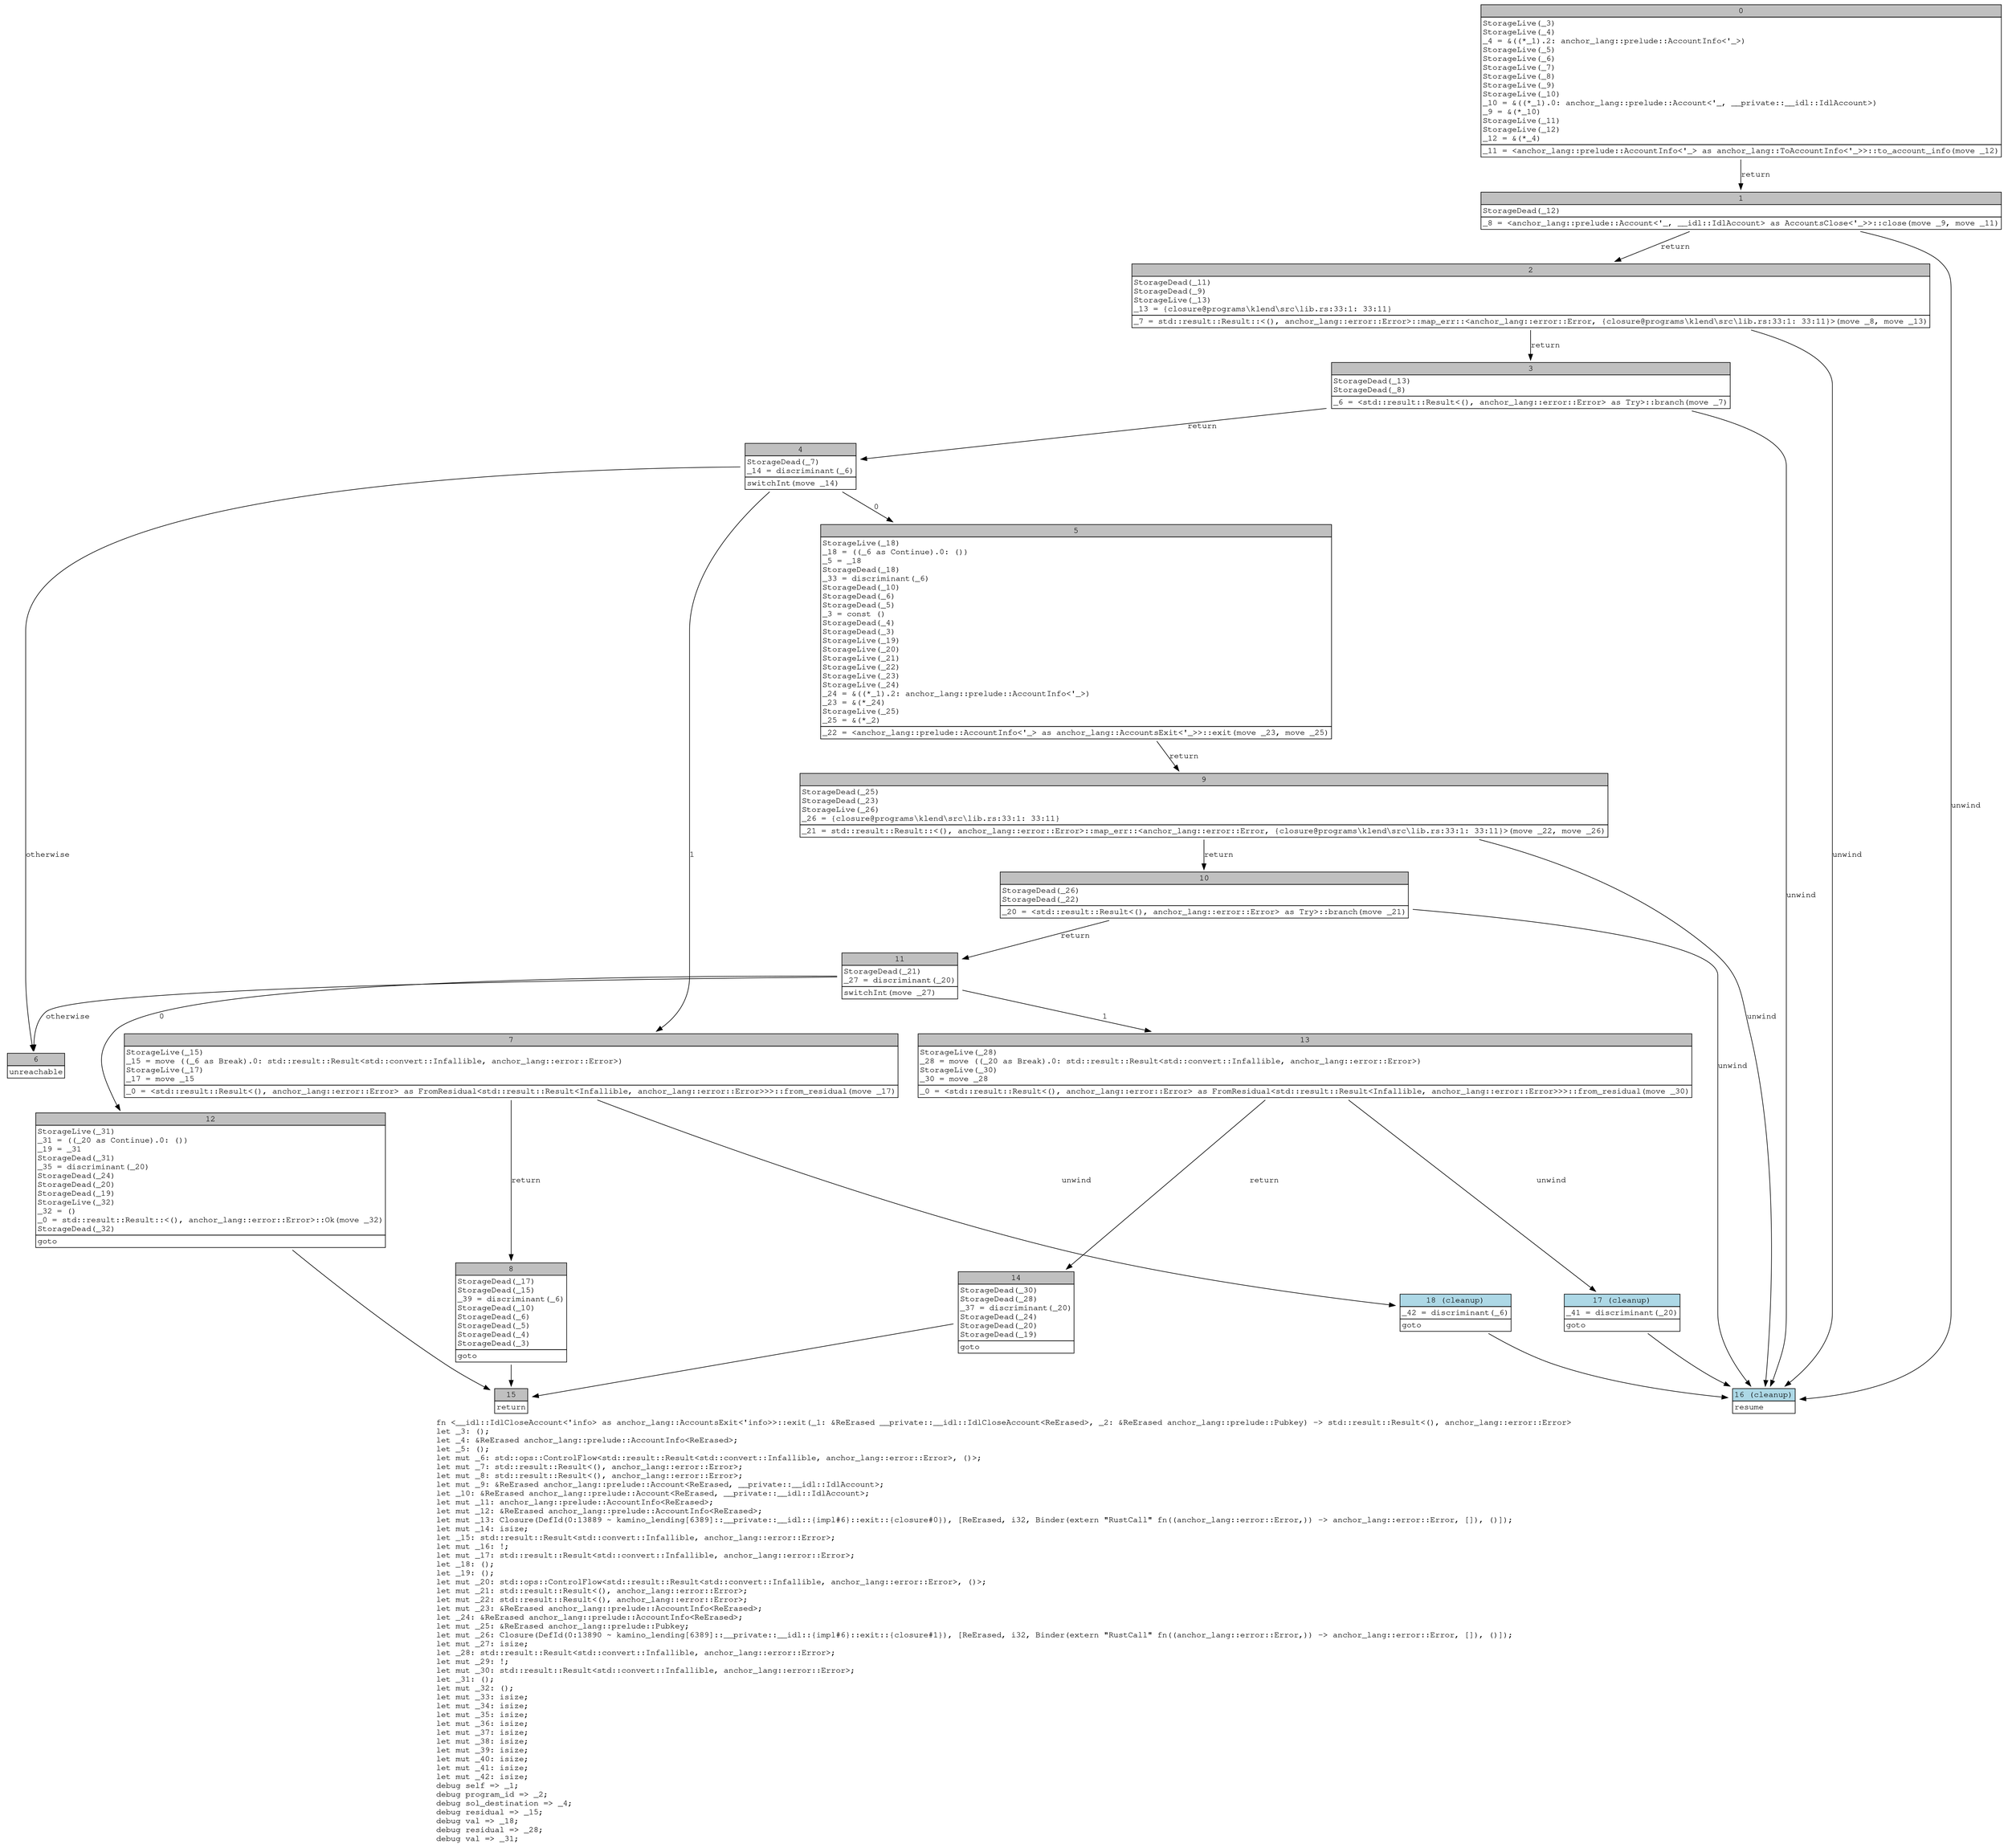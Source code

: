 digraph Mir_0_13888 {
    graph [fontname="Courier, monospace"];
    node [fontname="Courier, monospace"];
    edge [fontname="Courier, monospace"];
    label=<fn &lt;__idl::IdlCloseAccount&lt;'info&gt; as anchor_lang::AccountsExit&lt;'info&gt;&gt;::exit(_1: &amp;ReErased __private::__idl::IdlCloseAccount&lt;ReErased&gt;, _2: &amp;ReErased anchor_lang::prelude::Pubkey) -&gt; std::result::Result&lt;(), anchor_lang::error::Error&gt;<br align="left"/>let _3: ();<br align="left"/>let _4: &amp;ReErased anchor_lang::prelude::AccountInfo&lt;ReErased&gt;;<br align="left"/>let _5: ();<br align="left"/>let mut _6: std::ops::ControlFlow&lt;std::result::Result&lt;std::convert::Infallible, anchor_lang::error::Error&gt;, ()&gt;;<br align="left"/>let mut _7: std::result::Result&lt;(), anchor_lang::error::Error&gt;;<br align="left"/>let mut _8: std::result::Result&lt;(), anchor_lang::error::Error&gt;;<br align="left"/>let mut _9: &amp;ReErased anchor_lang::prelude::Account&lt;ReErased, __private::__idl::IdlAccount&gt;;<br align="left"/>let _10: &amp;ReErased anchor_lang::prelude::Account&lt;ReErased, __private::__idl::IdlAccount&gt;;<br align="left"/>let mut _11: anchor_lang::prelude::AccountInfo&lt;ReErased&gt;;<br align="left"/>let mut _12: &amp;ReErased anchor_lang::prelude::AccountInfo&lt;ReErased&gt;;<br align="left"/>let mut _13: Closure(DefId(0:13889 ~ kamino_lending[6389]::__private::__idl::{impl#6}::exit::{closure#0}), [ReErased, i32, Binder(extern &quot;RustCall&quot; fn((anchor_lang::error::Error,)) -&gt; anchor_lang::error::Error, []), ()]);<br align="left"/>let mut _14: isize;<br align="left"/>let _15: std::result::Result&lt;std::convert::Infallible, anchor_lang::error::Error&gt;;<br align="left"/>let mut _16: !;<br align="left"/>let mut _17: std::result::Result&lt;std::convert::Infallible, anchor_lang::error::Error&gt;;<br align="left"/>let _18: ();<br align="left"/>let _19: ();<br align="left"/>let mut _20: std::ops::ControlFlow&lt;std::result::Result&lt;std::convert::Infallible, anchor_lang::error::Error&gt;, ()&gt;;<br align="left"/>let mut _21: std::result::Result&lt;(), anchor_lang::error::Error&gt;;<br align="left"/>let mut _22: std::result::Result&lt;(), anchor_lang::error::Error&gt;;<br align="left"/>let mut _23: &amp;ReErased anchor_lang::prelude::AccountInfo&lt;ReErased&gt;;<br align="left"/>let _24: &amp;ReErased anchor_lang::prelude::AccountInfo&lt;ReErased&gt;;<br align="left"/>let mut _25: &amp;ReErased anchor_lang::prelude::Pubkey;<br align="left"/>let mut _26: Closure(DefId(0:13890 ~ kamino_lending[6389]::__private::__idl::{impl#6}::exit::{closure#1}), [ReErased, i32, Binder(extern &quot;RustCall&quot; fn((anchor_lang::error::Error,)) -&gt; anchor_lang::error::Error, []), ()]);<br align="left"/>let mut _27: isize;<br align="left"/>let _28: std::result::Result&lt;std::convert::Infallible, anchor_lang::error::Error&gt;;<br align="left"/>let mut _29: !;<br align="left"/>let mut _30: std::result::Result&lt;std::convert::Infallible, anchor_lang::error::Error&gt;;<br align="left"/>let _31: ();<br align="left"/>let mut _32: ();<br align="left"/>let mut _33: isize;<br align="left"/>let mut _34: isize;<br align="left"/>let mut _35: isize;<br align="left"/>let mut _36: isize;<br align="left"/>let mut _37: isize;<br align="left"/>let mut _38: isize;<br align="left"/>let mut _39: isize;<br align="left"/>let mut _40: isize;<br align="left"/>let mut _41: isize;<br align="left"/>let mut _42: isize;<br align="left"/>debug self =&gt; _1;<br align="left"/>debug program_id =&gt; _2;<br align="left"/>debug sol_destination =&gt; _4;<br align="left"/>debug residual =&gt; _15;<br align="left"/>debug val =&gt; _18;<br align="left"/>debug residual =&gt; _28;<br align="left"/>debug val =&gt; _31;<br align="left"/>>;
    bb0__0_13888 [shape="none", label=<<table border="0" cellborder="1" cellspacing="0"><tr><td bgcolor="gray" align="center" colspan="1">0</td></tr><tr><td align="left" balign="left">StorageLive(_3)<br/>StorageLive(_4)<br/>_4 = &amp;((*_1).2: anchor_lang::prelude::AccountInfo&lt;'_&gt;)<br/>StorageLive(_5)<br/>StorageLive(_6)<br/>StorageLive(_7)<br/>StorageLive(_8)<br/>StorageLive(_9)<br/>StorageLive(_10)<br/>_10 = &amp;((*_1).0: anchor_lang::prelude::Account&lt;'_, __private::__idl::IdlAccount&gt;)<br/>_9 = &amp;(*_10)<br/>StorageLive(_11)<br/>StorageLive(_12)<br/>_12 = &amp;(*_4)<br/></td></tr><tr><td align="left">_11 = &lt;anchor_lang::prelude::AccountInfo&lt;'_&gt; as anchor_lang::ToAccountInfo&lt;'_&gt;&gt;::to_account_info(move _12)</td></tr></table>>];
    bb1__0_13888 [shape="none", label=<<table border="0" cellborder="1" cellspacing="0"><tr><td bgcolor="gray" align="center" colspan="1">1</td></tr><tr><td align="left" balign="left">StorageDead(_12)<br/></td></tr><tr><td align="left">_8 = &lt;anchor_lang::prelude::Account&lt;'_, __idl::IdlAccount&gt; as AccountsClose&lt;'_&gt;&gt;::close(move _9, move _11)</td></tr></table>>];
    bb2__0_13888 [shape="none", label=<<table border="0" cellborder="1" cellspacing="0"><tr><td bgcolor="gray" align="center" colspan="1">2</td></tr><tr><td align="left" balign="left">StorageDead(_11)<br/>StorageDead(_9)<br/>StorageLive(_13)<br/>_13 = {closure@programs\klend\src\lib.rs:33:1: 33:11}<br/></td></tr><tr><td align="left">_7 = std::result::Result::&lt;(), anchor_lang::error::Error&gt;::map_err::&lt;anchor_lang::error::Error, {closure@programs\klend\src\lib.rs:33:1: 33:11}&gt;(move _8, move _13)</td></tr></table>>];
    bb3__0_13888 [shape="none", label=<<table border="0" cellborder="1" cellspacing="0"><tr><td bgcolor="gray" align="center" colspan="1">3</td></tr><tr><td align="left" balign="left">StorageDead(_13)<br/>StorageDead(_8)<br/></td></tr><tr><td align="left">_6 = &lt;std::result::Result&lt;(), anchor_lang::error::Error&gt; as Try&gt;::branch(move _7)</td></tr></table>>];
    bb4__0_13888 [shape="none", label=<<table border="0" cellborder="1" cellspacing="0"><tr><td bgcolor="gray" align="center" colspan="1">4</td></tr><tr><td align="left" balign="left">StorageDead(_7)<br/>_14 = discriminant(_6)<br/></td></tr><tr><td align="left">switchInt(move _14)</td></tr></table>>];
    bb5__0_13888 [shape="none", label=<<table border="0" cellborder="1" cellspacing="0"><tr><td bgcolor="gray" align="center" colspan="1">5</td></tr><tr><td align="left" balign="left">StorageLive(_18)<br/>_18 = ((_6 as Continue).0: ())<br/>_5 = _18<br/>StorageDead(_18)<br/>_33 = discriminant(_6)<br/>StorageDead(_10)<br/>StorageDead(_6)<br/>StorageDead(_5)<br/>_3 = const ()<br/>StorageDead(_4)<br/>StorageDead(_3)<br/>StorageLive(_19)<br/>StorageLive(_20)<br/>StorageLive(_21)<br/>StorageLive(_22)<br/>StorageLive(_23)<br/>StorageLive(_24)<br/>_24 = &amp;((*_1).2: anchor_lang::prelude::AccountInfo&lt;'_&gt;)<br/>_23 = &amp;(*_24)<br/>StorageLive(_25)<br/>_25 = &amp;(*_2)<br/></td></tr><tr><td align="left">_22 = &lt;anchor_lang::prelude::AccountInfo&lt;'_&gt; as anchor_lang::AccountsExit&lt;'_&gt;&gt;::exit(move _23, move _25)</td></tr></table>>];
    bb6__0_13888 [shape="none", label=<<table border="0" cellborder="1" cellspacing="0"><tr><td bgcolor="gray" align="center" colspan="1">6</td></tr><tr><td align="left">unreachable</td></tr></table>>];
    bb7__0_13888 [shape="none", label=<<table border="0" cellborder="1" cellspacing="0"><tr><td bgcolor="gray" align="center" colspan="1">7</td></tr><tr><td align="left" balign="left">StorageLive(_15)<br/>_15 = move ((_6 as Break).0: std::result::Result&lt;std::convert::Infallible, anchor_lang::error::Error&gt;)<br/>StorageLive(_17)<br/>_17 = move _15<br/></td></tr><tr><td align="left">_0 = &lt;std::result::Result&lt;(), anchor_lang::error::Error&gt; as FromResidual&lt;std::result::Result&lt;Infallible, anchor_lang::error::Error&gt;&gt;&gt;::from_residual(move _17)</td></tr></table>>];
    bb8__0_13888 [shape="none", label=<<table border="0" cellborder="1" cellspacing="0"><tr><td bgcolor="gray" align="center" colspan="1">8</td></tr><tr><td align="left" balign="left">StorageDead(_17)<br/>StorageDead(_15)<br/>_39 = discriminant(_6)<br/>StorageDead(_10)<br/>StorageDead(_6)<br/>StorageDead(_5)<br/>StorageDead(_4)<br/>StorageDead(_3)<br/></td></tr><tr><td align="left">goto</td></tr></table>>];
    bb9__0_13888 [shape="none", label=<<table border="0" cellborder="1" cellspacing="0"><tr><td bgcolor="gray" align="center" colspan="1">9</td></tr><tr><td align="left" balign="left">StorageDead(_25)<br/>StorageDead(_23)<br/>StorageLive(_26)<br/>_26 = {closure@programs\klend\src\lib.rs:33:1: 33:11}<br/></td></tr><tr><td align="left">_21 = std::result::Result::&lt;(), anchor_lang::error::Error&gt;::map_err::&lt;anchor_lang::error::Error, {closure@programs\klend\src\lib.rs:33:1: 33:11}&gt;(move _22, move _26)</td></tr></table>>];
    bb10__0_13888 [shape="none", label=<<table border="0" cellborder="1" cellspacing="0"><tr><td bgcolor="gray" align="center" colspan="1">10</td></tr><tr><td align="left" balign="left">StorageDead(_26)<br/>StorageDead(_22)<br/></td></tr><tr><td align="left">_20 = &lt;std::result::Result&lt;(), anchor_lang::error::Error&gt; as Try&gt;::branch(move _21)</td></tr></table>>];
    bb11__0_13888 [shape="none", label=<<table border="0" cellborder="1" cellspacing="0"><tr><td bgcolor="gray" align="center" colspan="1">11</td></tr><tr><td align="left" balign="left">StorageDead(_21)<br/>_27 = discriminant(_20)<br/></td></tr><tr><td align="left">switchInt(move _27)</td></tr></table>>];
    bb12__0_13888 [shape="none", label=<<table border="0" cellborder="1" cellspacing="0"><tr><td bgcolor="gray" align="center" colspan="1">12</td></tr><tr><td align="left" balign="left">StorageLive(_31)<br/>_31 = ((_20 as Continue).0: ())<br/>_19 = _31<br/>StorageDead(_31)<br/>_35 = discriminant(_20)<br/>StorageDead(_24)<br/>StorageDead(_20)<br/>StorageDead(_19)<br/>StorageLive(_32)<br/>_32 = ()<br/>_0 = std::result::Result::&lt;(), anchor_lang::error::Error&gt;::Ok(move _32)<br/>StorageDead(_32)<br/></td></tr><tr><td align="left">goto</td></tr></table>>];
    bb13__0_13888 [shape="none", label=<<table border="0" cellborder="1" cellspacing="0"><tr><td bgcolor="gray" align="center" colspan="1">13</td></tr><tr><td align="left" balign="left">StorageLive(_28)<br/>_28 = move ((_20 as Break).0: std::result::Result&lt;std::convert::Infallible, anchor_lang::error::Error&gt;)<br/>StorageLive(_30)<br/>_30 = move _28<br/></td></tr><tr><td align="left">_0 = &lt;std::result::Result&lt;(), anchor_lang::error::Error&gt; as FromResidual&lt;std::result::Result&lt;Infallible, anchor_lang::error::Error&gt;&gt;&gt;::from_residual(move _30)</td></tr></table>>];
    bb14__0_13888 [shape="none", label=<<table border="0" cellborder="1" cellspacing="0"><tr><td bgcolor="gray" align="center" colspan="1">14</td></tr><tr><td align="left" balign="left">StorageDead(_30)<br/>StorageDead(_28)<br/>_37 = discriminant(_20)<br/>StorageDead(_24)<br/>StorageDead(_20)<br/>StorageDead(_19)<br/></td></tr><tr><td align="left">goto</td></tr></table>>];
    bb15__0_13888 [shape="none", label=<<table border="0" cellborder="1" cellspacing="0"><tr><td bgcolor="gray" align="center" colspan="1">15</td></tr><tr><td align="left">return</td></tr></table>>];
    bb16__0_13888 [shape="none", label=<<table border="0" cellborder="1" cellspacing="0"><tr><td bgcolor="lightblue" align="center" colspan="1">16 (cleanup)</td></tr><tr><td align="left">resume</td></tr></table>>];
    bb17__0_13888 [shape="none", label=<<table border="0" cellborder="1" cellspacing="0"><tr><td bgcolor="lightblue" align="center" colspan="1">17 (cleanup)</td></tr><tr><td align="left" balign="left">_41 = discriminant(_20)<br/></td></tr><tr><td align="left">goto</td></tr></table>>];
    bb18__0_13888 [shape="none", label=<<table border="0" cellborder="1" cellspacing="0"><tr><td bgcolor="lightblue" align="center" colspan="1">18 (cleanup)</td></tr><tr><td align="left" balign="left">_42 = discriminant(_6)<br/></td></tr><tr><td align="left">goto</td></tr></table>>];
    bb0__0_13888 -> bb1__0_13888 [label="return"];
    bb1__0_13888 -> bb2__0_13888 [label="return"];
    bb1__0_13888 -> bb16__0_13888 [label="unwind"];
    bb2__0_13888 -> bb3__0_13888 [label="return"];
    bb2__0_13888 -> bb16__0_13888 [label="unwind"];
    bb3__0_13888 -> bb4__0_13888 [label="return"];
    bb3__0_13888 -> bb16__0_13888 [label="unwind"];
    bb4__0_13888 -> bb5__0_13888 [label="0"];
    bb4__0_13888 -> bb7__0_13888 [label="1"];
    bb4__0_13888 -> bb6__0_13888 [label="otherwise"];
    bb5__0_13888 -> bb9__0_13888 [label="return"];
    bb7__0_13888 -> bb8__0_13888 [label="return"];
    bb7__0_13888 -> bb18__0_13888 [label="unwind"];
    bb8__0_13888 -> bb15__0_13888 [label=""];
    bb9__0_13888 -> bb10__0_13888 [label="return"];
    bb9__0_13888 -> bb16__0_13888 [label="unwind"];
    bb10__0_13888 -> bb11__0_13888 [label="return"];
    bb10__0_13888 -> bb16__0_13888 [label="unwind"];
    bb11__0_13888 -> bb12__0_13888 [label="0"];
    bb11__0_13888 -> bb13__0_13888 [label="1"];
    bb11__0_13888 -> bb6__0_13888 [label="otherwise"];
    bb12__0_13888 -> bb15__0_13888 [label=""];
    bb13__0_13888 -> bb14__0_13888 [label="return"];
    bb13__0_13888 -> bb17__0_13888 [label="unwind"];
    bb14__0_13888 -> bb15__0_13888 [label=""];
    bb17__0_13888 -> bb16__0_13888 [label=""];
    bb18__0_13888 -> bb16__0_13888 [label=""];
}
